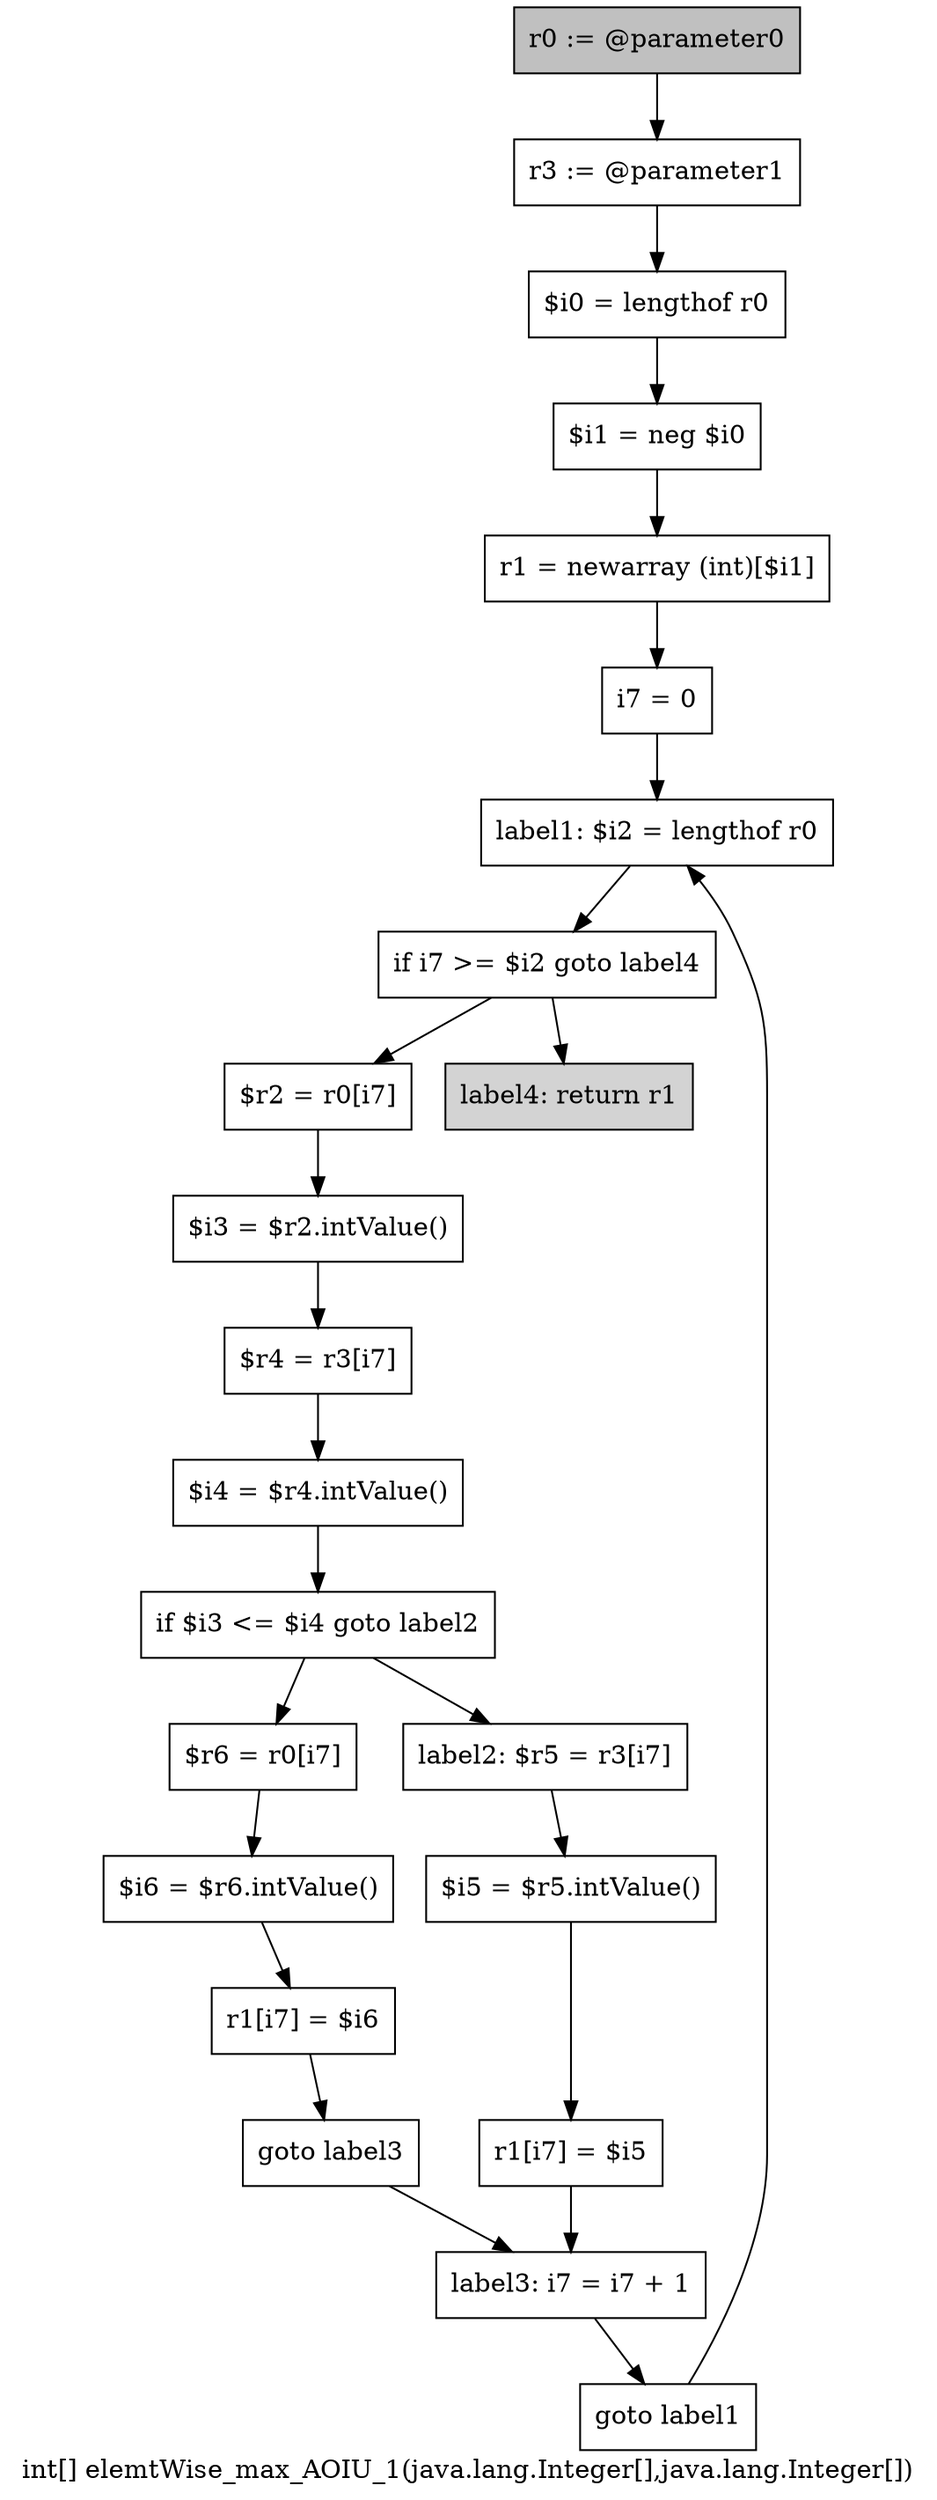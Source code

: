 digraph "int[] elemtWise_max_AOIU_1(java.lang.Integer[],java.lang.Integer[])" {
    label="int[] elemtWise_max_AOIU_1(java.lang.Integer[],java.lang.Integer[])";
    node [shape=box];
    "0" [style=filled,fillcolor=gray,label="r0 := @parameter0",];
    "1" [label="r3 := @parameter1",];
    "0"->"1";
    "2" [label="$i0 = lengthof r0",];
    "1"->"2";
    "3" [label="$i1 = neg $i0",];
    "2"->"3";
    "4" [label="r1 = newarray (int)[$i1]",];
    "3"->"4";
    "5" [label="i7 = 0",];
    "4"->"5";
    "6" [label="label1: $i2 = lengthof r0",];
    "5"->"6";
    "7" [label="if i7 >= $i2 goto label4",];
    "6"->"7";
    "8" [label="$r2 = r0[i7]",];
    "7"->"8";
    "22" [style=filled,fillcolor=lightgray,label="label4: return r1",];
    "7"->"22";
    "9" [label="$i3 = $r2.intValue()",];
    "8"->"9";
    "10" [label="$r4 = r3[i7]",];
    "9"->"10";
    "11" [label="$i4 = $r4.intValue()",];
    "10"->"11";
    "12" [label="if $i3 <= $i4 goto label2",];
    "11"->"12";
    "13" [label="$r6 = r0[i7]",];
    "12"->"13";
    "17" [label="label2: $r5 = r3[i7]",];
    "12"->"17";
    "14" [label="$i6 = $r6.intValue()",];
    "13"->"14";
    "15" [label="r1[i7] = $i6",];
    "14"->"15";
    "16" [label="goto label3",];
    "15"->"16";
    "20" [label="label3: i7 = i7 + 1",];
    "16"->"20";
    "18" [label="$i5 = $r5.intValue()",];
    "17"->"18";
    "19" [label="r1[i7] = $i5",];
    "18"->"19";
    "19"->"20";
    "21" [label="goto label1",];
    "20"->"21";
    "21"->"6";
}
